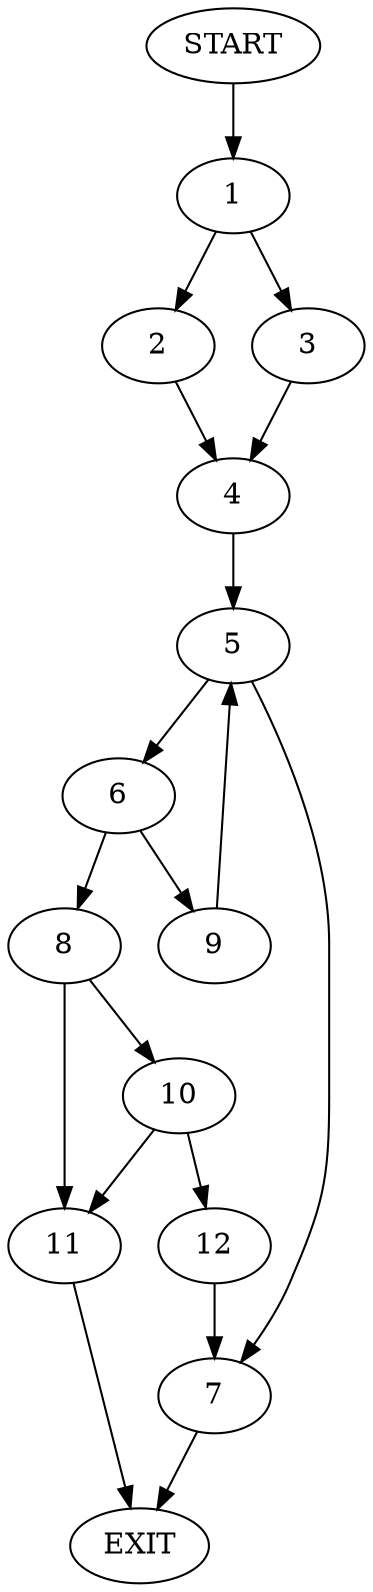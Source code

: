 digraph {
0 [label="START"]
13 [label="EXIT"]
0 -> 1
1 -> 2
1 -> 3
3 -> 4
2 -> 4
4 -> 5
5 -> 6
5 -> 7
6 -> 8
6 -> 9
7 -> 13
9 -> 5
8 -> 10
8 -> 11
11 -> 13
10 -> 12
10 -> 11
12 -> 7
}
